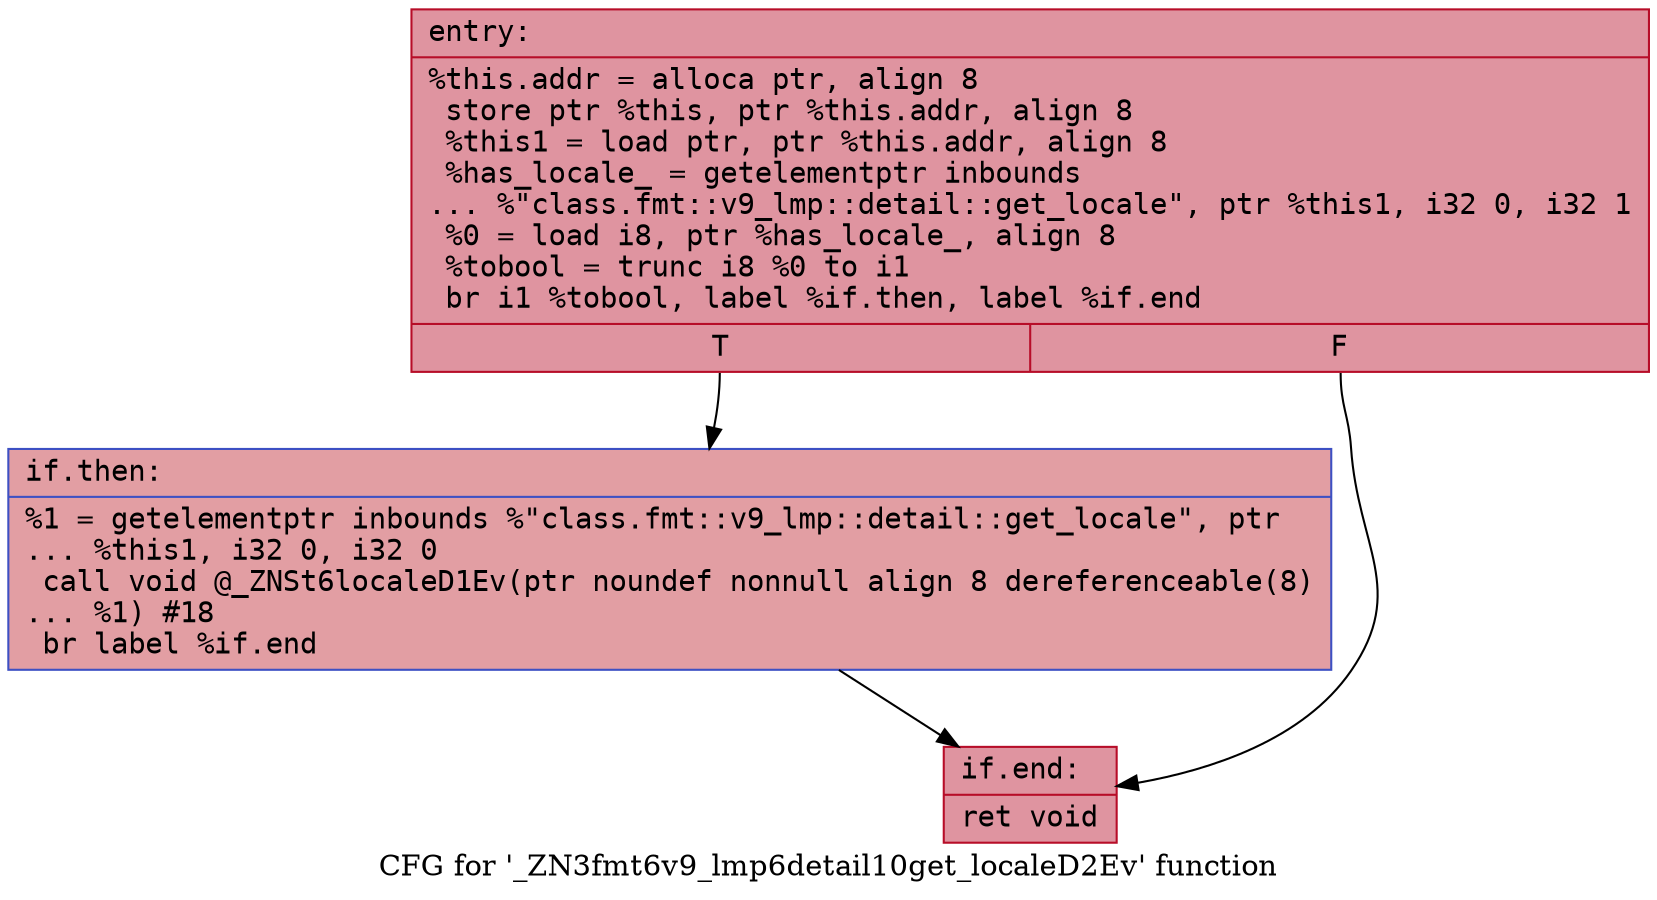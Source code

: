 digraph "CFG for '_ZN3fmt6v9_lmp6detail10get_localeD2Ev' function" {
	label="CFG for '_ZN3fmt6v9_lmp6detail10get_localeD2Ev' function";

	Node0x5584169198b0 [shape=record,color="#b70d28ff", style=filled, fillcolor="#b70d2870" fontname="Courier",label="{entry:\l|  %this.addr = alloca ptr, align 8\l  store ptr %this, ptr %this.addr, align 8\l  %this1 = load ptr, ptr %this.addr, align 8\l  %has_locale_ = getelementptr inbounds\l... %\"class.fmt::v9_lmp::detail::get_locale\", ptr %this1, i32 0, i32 1\l  %0 = load i8, ptr %has_locale_, align 8\l  %tobool = trunc i8 %0 to i1\l  br i1 %tobool, label %if.then, label %if.end\l|{<s0>T|<s1>F}}"];
	Node0x5584169198b0:s0 -> Node0x55841691c0b0[tooltip="entry -> if.then\nProbability 50.00%" ];
	Node0x5584169198b0:s1 -> Node0x55841691c120[tooltip="entry -> if.end\nProbability 50.00%" ];
	Node0x55841691c0b0 [shape=record,color="#3d50c3ff", style=filled, fillcolor="#be242e70" fontname="Courier",label="{if.then:\l|  %1 = getelementptr inbounds %\"class.fmt::v9_lmp::detail::get_locale\", ptr\l... %this1, i32 0, i32 0\l  call void @_ZNSt6localeD1Ev(ptr noundef nonnull align 8 dereferenceable(8)\l... %1) #18\l  br label %if.end\l}"];
	Node0x55841691c0b0 -> Node0x55841691c120[tooltip="if.then -> if.end\nProbability 100.00%" ];
	Node0x55841691c120 [shape=record,color="#b70d28ff", style=filled, fillcolor="#b70d2870" fontname="Courier",label="{if.end:\l|  ret void\l}"];
}
